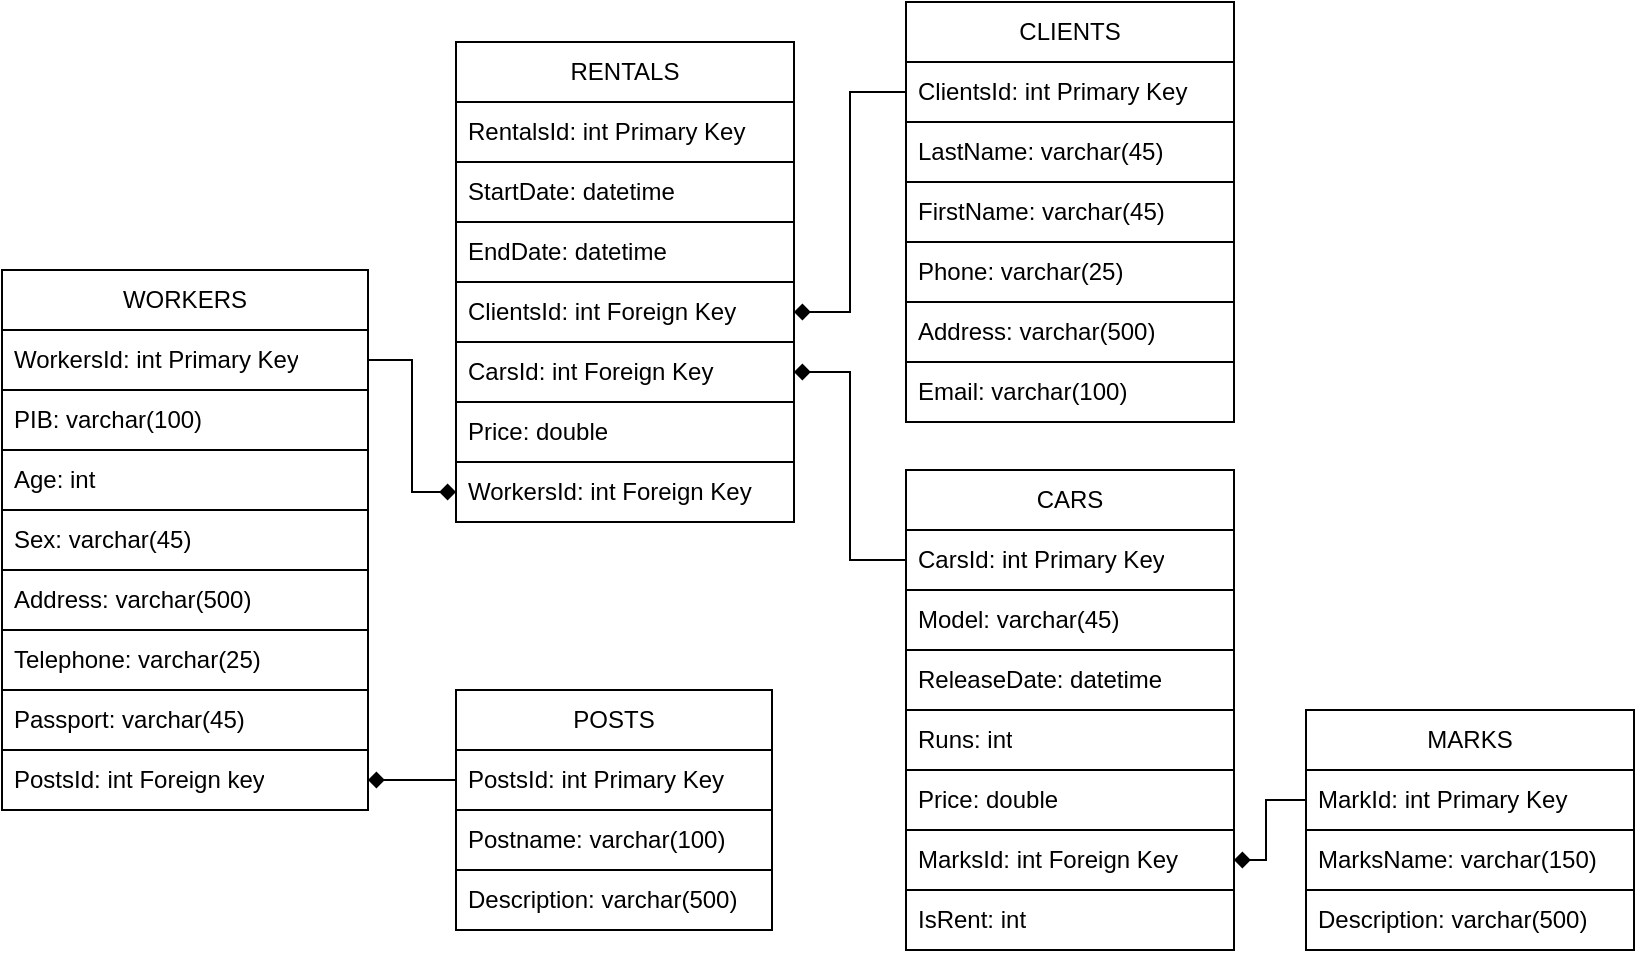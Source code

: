 <mxfile version="24.4.13" type="github">
  <diagram name="Page-1" id="ZCxUZjCs2w_mGWg6BgIN">
    <mxGraphModel dx="893" dy="579" grid="0" gridSize="10" guides="1" tooltips="1" connect="1" arrows="1" fold="1" page="1" pageScale="1" pageWidth="850" pageHeight="1100" math="0" shadow="0">
      <root>
        <mxCell id="0" />
        <mxCell id="1" parent="0" />
        <mxCell id="amekkk6pPUMmhFTjZdbN-1" value="&lt;div&gt;WORKERS&lt;/div&gt;" style="swimlane;fontStyle=0;childLayout=stackLayout;horizontal=1;startSize=30;horizontalStack=0;resizeParent=1;resizeParentMax=0;resizeLast=0;collapsible=1;marginBottom=0;whiteSpace=wrap;html=1;" vertex="1" parent="1">
          <mxGeometry x="24" y="293" width="183" height="270" as="geometry" />
        </mxCell>
        <mxCell id="amekkk6pPUMmhFTjZdbN-46" value="&lt;div&gt;WorkersId: int Primary Key&lt;br&gt;&lt;/div&gt;" style="text;strokeColor=default;fillColor=none;align=left;verticalAlign=middle;spacingLeft=4;spacingRight=4;overflow=hidden;points=[[0,0.5],[1,0.5]];portConstraint=eastwest;rotatable=0;whiteSpace=wrap;html=1;" vertex="1" parent="amekkk6pPUMmhFTjZdbN-1">
          <mxGeometry y="30" width="183" height="30" as="geometry" />
        </mxCell>
        <mxCell id="amekkk6pPUMmhFTjZdbN-3" value="PIB: varchar(100)" style="text;strokeColor=default;fillColor=none;align=left;verticalAlign=middle;spacingLeft=4;spacingRight=4;overflow=hidden;points=[[0,0.5],[1,0.5]];portConstraint=eastwest;rotatable=0;whiteSpace=wrap;html=1;" vertex="1" parent="amekkk6pPUMmhFTjZdbN-1">
          <mxGeometry y="60" width="183" height="30" as="geometry" />
        </mxCell>
        <mxCell id="amekkk6pPUMmhFTjZdbN-4" value="&lt;div&gt;Age: int&lt;br&gt;&lt;/div&gt;" style="text;strokeColor=default;fillColor=none;align=left;verticalAlign=middle;spacingLeft=4;spacingRight=4;overflow=hidden;points=[[0,0.5],[1,0.5]];portConstraint=eastwest;rotatable=0;whiteSpace=wrap;html=1;" vertex="1" parent="amekkk6pPUMmhFTjZdbN-1">
          <mxGeometry y="90" width="183" height="30" as="geometry" />
        </mxCell>
        <mxCell id="amekkk6pPUMmhFTjZdbN-5" value="Sex: varchar(45) " style="text;strokeColor=default;fillColor=none;align=left;verticalAlign=middle;spacingLeft=4;spacingRight=4;overflow=hidden;points=[[0,0.5],[1,0.5]];portConstraint=eastwest;rotatable=0;whiteSpace=wrap;html=1;" vertex="1" parent="amekkk6pPUMmhFTjZdbN-1">
          <mxGeometry y="120" width="183" height="30" as="geometry" />
        </mxCell>
        <mxCell id="amekkk6pPUMmhFTjZdbN-6" value="&lt;div&gt;Address: varchar(500)&lt;br&gt;&lt;/div&gt;" style="text;strokeColor=default;fillColor=none;align=left;verticalAlign=middle;spacingLeft=4;spacingRight=4;overflow=hidden;points=[[0,0.5],[1,0.5]];portConstraint=eastwest;rotatable=0;whiteSpace=wrap;html=1;" vertex="1" parent="amekkk6pPUMmhFTjZdbN-1">
          <mxGeometry y="150" width="183" height="30" as="geometry" />
        </mxCell>
        <mxCell id="amekkk6pPUMmhFTjZdbN-7" value="Telephone: varchar(25)" style="text;strokeColor=default;fillColor=none;align=left;verticalAlign=middle;spacingLeft=4;spacingRight=4;overflow=hidden;points=[[0,0.5],[1,0.5]];portConstraint=eastwest;rotatable=0;whiteSpace=wrap;html=1;" vertex="1" parent="amekkk6pPUMmhFTjZdbN-1">
          <mxGeometry y="180" width="183" height="30" as="geometry" />
        </mxCell>
        <mxCell id="amekkk6pPUMmhFTjZdbN-8" value="Passport: varchar(45)" style="text;strokeColor=default;fillColor=none;align=left;verticalAlign=middle;spacingLeft=4;spacingRight=4;overflow=hidden;points=[[0,0.5],[1,0.5]];portConstraint=eastwest;rotatable=0;whiteSpace=wrap;html=1;" vertex="1" parent="amekkk6pPUMmhFTjZdbN-1">
          <mxGeometry y="210" width="183" height="30" as="geometry" />
        </mxCell>
        <mxCell id="amekkk6pPUMmhFTjZdbN-9" value="PostsId: int Foreign key" style="text;strokeColor=default;fillColor=none;align=left;verticalAlign=middle;spacingLeft=4;spacingRight=4;overflow=hidden;points=[[0,0.5],[1,0.5]];portConstraint=eastwest;rotatable=0;whiteSpace=wrap;html=1;" vertex="1" parent="amekkk6pPUMmhFTjZdbN-1">
          <mxGeometry y="240" width="183" height="30" as="geometry" />
        </mxCell>
        <mxCell id="amekkk6pPUMmhFTjZdbN-10" value="POSTS" style="swimlane;fontStyle=0;childLayout=stackLayout;horizontal=1;startSize=30;horizontalStack=0;resizeParent=1;resizeParentMax=0;resizeLast=0;collapsible=1;marginBottom=0;whiteSpace=wrap;html=1;" vertex="1" parent="1">
          <mxGeometry x="251" y="503" width="158" height="120" as="geometry" />
        </mxCell>
        <mxCell id="amekkk6pPUMmhFTjZdbN-11" value="PostsId: int Primary Key " style="text;strokeColor=default;fillColor=none;align=left;verticalAlign=middle;spacingLeft=4;spacingRight=4;overflow=hidden;points=[[0,0.5],[1,0.5]];portConstraint=eastwest;rotatable=0;whiteSpace=wrap;html=1;" vertex="1" parent="amekkk6pPUMmhFTjZdbN-10">
          <mxGeometry y="30" width="158" height="30" as="geometry" />
        </mxCell>
        <mxCell id="amekkk6pPUMmhFTjZdbN-12" value="Postname: varchar(100)" style="text;strokeColor=default;fillColor=none;align=left;verticalAlign=middle;spacingLeft=4;spacingRight=4;overflow=hidden;points=[[0,0.5],[1,0.5]];portConstraint=eastwest;rotatable=0;whiteSpace=wrap;html=1;" vertex="1" parent="amekkk6pPUMmhFTjZdbN-10">
          <mxGeometry y="60" width="158" height="30" as="geometry" />
        </mxCell>
        <mxCell id="amekkk6pPUMmhFTjZdbN-13" value="Description: varchar(500)" style="text;strokeColor=default;fillColor=none;align=left;verticalAlign=middle;spacingLeft=4;spacingRight=4;overflow=hidden;points=[[0,0.5],[1,0.5]];portConstraint=eastwest;rotatable=0;whiteSpace=wrap;html=1;" vertex="1" parent="amekkk6pPUMmhFTjZdbN-10">
          <mxGeometry y="90" width="158" height="30" as="geometry" />
        </mxCell>
        <mxCell id="amekkk6pPUMmhFTjZdbN-14" style="edgeStyle=orthogonalEdgeStyle;rounded=0;orthogonalLoop=1;jettySize=auto;html=1;entryX=1;entryY=0.5;entryDx=0;entryDy=0;endArrow=diamond;endFill=1;exitX=0;exitY=0.5;exitDx=0;exitDy=0;" edge="1" parent="1" source="amekkk6pPUMmhFTjZdbN-11" target="amekkk6pPUMmhFTjZdbN-9">
          <mxGeometry relative="1" as="geometry" />
        </mxCell>
        <mxCell id="amekkk6pPUMmhFTjZdbN-15" value="RENTALS" style="swimlane;fontStyle=0;childLayout=stackLayout;horizontal=1;startSize=30;horizontalStack=0;resizeParent=1;resizeParentMax=0;resizeLast=0;collapsible=1;marginBottom=0;whiteSpace=wrap;html=1;" vertex="1" parent="1">
          <mxGeometry x="251" y="179" width="169" height="240" as="geometry" />
        </mxCell>
        <mxCell id="amekkk6pPUMmhFTjZdbN-16" value="RentalsId: int Primary Key" style="text;strokeColor=default;fillColor=none;align=left;verticalAlign=middle;spacingLeft=4;spacingRight=4;overflow=hidden;points=[[0,0.5],[1,0.5]];portConstraint=eastwest;rotatable=0;whiteSpace=wrap;html=1;" vertex="1" parent="amekkk6pPUMmhFTjZdbN-15">
          <mxGeometry y="30" width="169" height="30" as="geometry" />
        </mxCell>
        <mxCell id="amekkk6pPUMmhFTjZdbN-17" value="StartDate: datetime" style="text;strokeColor=default;fillColor=none;align=left;verticalAlign=middle;spacingLeft=4;spacingRight=4;overflow=hidden;points=[[0,0.5],[1,0.5]];portConstraint=eastwest;rotatable=0;whiteSpace=wrap;html=1;" vertex="1" parent="amekkk6pPUMmhFTjZdbN-15">
          <mxGeometry y="60" width="169" height="30" as="geometry" />
        </mxCell>
        <mxCell id="amekkk6pPUMmhFTjZdbN-18" value="EndDate: datetime" style="text;strokeColor=default;fillColor=none;align=left;verticalAlign=middle;spacingLeft=4;spacingRight=4;overflow=hidden;points=[[0,0.5],[1,0.5]];portConstraint=eastwest;rotatable=0;whiteSpace=wrap;html=1;" vertex="1" parent="amekkk6pPUMmhFTjZdbN-15">
          <mxGeometry y="90" width="169" height="30" as="geometry" />
        </mxCell>
        <mxCell id="amekkk6pPUMmhFTjZdbN-19" value="&lt;div&gt;ClientsId: int Foreign Key&lt;br&gt;&lt;/div&gt;" style="text;strokeColor=default;fillColor=none;align=left;verticalAlign=middle;spacingLeft=4;spacingRight=4;overflow=hidden;points=[[0,0.5],[1,0.5]];portConstraint=eastwest;rotatable=0;whiteSpace=wrap;html=1;" vertex="1" parent="amekkk6pPUMmhFTjZdbN-15">
          <mxGeometry y="120" width="169" height="30" as="geometry" />
        </mxCell>
        <mxCell id="amekkk6pPUMmhFTjZdbN-20" value="CarsId: int Foreign Key" style="text;strokeColor=default;fillColor=none;align=left;verticalAlign=middle;spacingLeft=4;spacingRight=4;overflow=hidden;points=[[0,0.5],[1,0.5]];portConstraint=eastwest;rotatable=0;whiteSpace=wrap;html=1;" vertex="1" parent="amekkk6pPUMmhFTjZdbN-15">
          <mxGeometry y="150" width="169" height="30" as="geometry" />
        </mxCell>
        <mxCell id="amekkk6pPUMmhFTjZdbN-21" value="Price: double" style="text;strokeColor=default;fillColor=none;align=left;verticalAlign=middle;spacingLeft=4;spacingRight=4;overflow=hidden;points=[[0,0.5],[1,0.5]];portConstraint=eastwest;rotatable=0;whiteSpace=wrap;html=1;" vertex="1" parent="amekkk6pPUMmhFTjZdbN-15">
          <mxGeometry y="180" width="169" height="30" as="geometry" />
        </mxCell>
        <mxCell id="amekkk6pPUMmhFTjZdbN-22" value="WorkersId: int Foreign Key" style="text;strokeColor=default;fillColor=none;align=left;verticalAlign=middle;spacingLeft=4;spacingRight=4;overflow=hidden;points=[[0,0.5],[1,0.5]];portConstraint=eastwest;rotatable=0;whiteSpace=wrap;html=1;" vertex="1" parent="amekkk6pPUMmhFTjZdbN-15">
          <mxGeometry y="210" width="169" height="30" as="geometry" />
        </mxCell>
        <mxCell id="amekkk6pPUMmhFTjZdbN-24" value="CARS" style="swimlane;fontStyle=0;childLayout=stackLayout;horizontal=1;startSize=30;horizontalStack=0;resizeParent=1;resizeParentMax=0;resizeLast=0;collapsible=1;marginBottom=0;whiteSpace=wrap;html=1;" vertex="1" parent="1">
          <mxGeometry x="476" y="393" width="164" height="240" as="geometry" />
        </mxCell>
        <mxCell id="amekkk6pPUMmhFTjZdbN-25" value="CarsId: int Primary Key" style="text;strokeColor=default;fillColor=none;align=left;verticalAlign=middle;spacingLeft=4;spacingRight=4;overflow=hidden;points=[[0,0.5],[1,0.5]];portConstraint=eastwest;rotatable=0;whiteSpace=wrap;html=1;" vertex="1" parent="amekkk6pPUMmhFTjZdbN-24">
          <mxGeometry y="30" width="164" height="30" as="geometry" />
        </mxCell>
        <mxCell id="amekkk6pPUMmhFTjZdbN-26" value="Model: varchar(45)" style="text;strokeColor=default;fillColor=none;align=left;verticalAlign=middle;spacingLeft=4;spacingRight=4;overflow=hidden;points=[[0,0.5],[1,0.5]];portConstraint=eastwest;rotatable=0;whiteSpace=wrap;html=1;" vertex="1" parent="amekkk6pPUMmhFTjZdbN-24">
          <mxGeometry y="60" width="164" height="30" as="geometry" />
        </mxCell>
        <mxCell id="amekkk6pPUMmhFTjZdbN-27" value="ReleaseDate: datetime" style="text;strokeColor=default;fillColor=none;align=left;verticalAlign=middle;spacingLeft=4;spacingRight=4;overflow=hidden;points=[[0,0.5],[1,0.5]];portConstraint=eastwest;rotatable=0;whiteSpace=wrap;html=1;" vertex="1" parent="amekkk6pPUMmhFTjZdbN-24">
          <mxGeometry y="90" width="164" height="30" as="geometry" />
        </mxCell>
        <mxCell id="amekkk6pPUMmhFTjZdbN-28" value="Runs: int" style="text;strokeColor=default;fillColor=none;align=left;verticalAlign=middle;spacingLeft=4;spacingRight=4;overflow=hidden;points=[[0,0.5],[1,0.5]];portConstraint=eastwest;rotatable=0;whiteSpace=wrap;html=1;" vertex="1" parent="amekkk6pPUMmhFTjZdbN-24">
          <mxGeometry y="120" width="164" height="30" as="geometry" />
        </mxCell>
        <mxCell id="amekkk6pPUMmhFTjZdbN-29" value="Price: double" style="text;strokeColor=default;fillColor=none;align=left;verticalAlign=middle;spacingLeft=4;spacingRight=4;overflow=hidden;points=[[0,0.5],[1,0.5]];portConstraint=eastwest;rotatable=0;whiteSpace=wrap;html=1;" vertex="1" parent="amekkk6pPUMmhFTjZdbN-24">
          <mxGeometry y="150" width="164" height="30" as="geometry" />
        </mxCell>
        <mxCell id="amekkk6pPUMmhFTjZdbN-30" value="MarksId: int Foreign Key" style="text;strokeColor=default;fillColor=none;align=left;verticalAlign=middle;spacingLeft=4;spacingRight=4;overflow=hidden;points=[[0,0.5],[1,0.5]];portConstraint=eastwest;rotatable=0;whiteSpace=wrap;html=1;" vertex="1" parent="amekkk6pPUMmhFTjZdbN-24">
          <mxGeometry y="180" width="164" height="30" as="geometry" />
        </mxCell>
        <mxCell id="amekkk6pPUMmhFTjZdbN-31" value="IsRent: int" style="text;strokeColor=default;fillColor=none;align=left;verticalAlign=middle;spacingLeft=4;spacingRight=4;overflow=hidden;points=[[0,0.5],[1,0.5]];portConstraint=eastwest;rotatable=0;whiteSpace=wrap;html=1;" vertex="1" parent="amekkk6pPUMmhFTjZdbN-24">
          <mxGeometry y="210" width="164" height="30" as="geometry" />
        </mxCell>
        <mxCell id="amekkk6pPUMmhFTjZdbN-32" value="CLIENTS" style="swimlane;fontStyle=0;childLayout=stackLayout;horizontal=1;startSize=30;horizontalStack=0;resizeParent=1;resizeParentMax=0;resizeLast=0;collapsible=1;marginBottom=0;whiteSpace=wrap;html=1;" vertex="1" parent="1">
          <mxGeometry x="476" y="159" width="164" height="210" as="geometry" />
        </mxCell>
        <mxCell id="amekkk6pPUMmhFTjZdbN-33" value="ClientsId: int Primary Key" style="text;strokeColor=default;fillColor=none;align=left;verticalAlign=middle;spacingLeft=4;spacingRight=4;overflow=hidden;points=[[0,0.5],[1,0.5]];portConstraint=eastwest;rotatable=0;whiteSpace=wrap;html=1;" vertex="1" parent="amekkk6pPUMmhFTjZdbN-32">
          <mxGeometry y="30" width="164" height="30" as="geometry" />
        </mxCell>
        <mxCell id="amekkk6pPUMmhFTjZdbN-34" value="LastName: varchar(45)" style="text;strokeColor=default;fillColor=none;align=left;verticalAlign=middle;spacingLeft=4;spacingRight=4;overflow=hidden;points=[[0,0.5],[1,0.5]];portConstraint=eastwest;rotatable=0;whiteSpace=wrap;html=1;" vertex="1" parent="amekkk6pPUMmhFTjZdbN-32">
          <mxGeometry y="60" width="164" height="30" as="geometry" />
        </mxCell>
        <mxCell id="amekkk6pPUMmhFTjZdbN-35" value="FirstName: varchar(45)" style="text;strokeColor=default;fillColor=none;align=left;verticalAlign=middle;spacingLeft=4;spacingRight=4;overflow=hidden;points=[[0,0.5],[1,0.5]];portConstraint=eastwest;rotatable=0;whiteSpace=wrap;html=1;" vertex="1" parent="amekkk6pPUMmhFTjZdbN-32">
          <mxGeometry y="90" width="164" height="30" as="geometry" />
        </mxCell>
        <mxCell id="amekkk6pPUMmhFTjZdbN-36" value="Phone: varchar(25)" style="text;strokeColor=default;fillColor=none;align=left;verticalAlign=middle;spacingLeft=4;spacingRight=4;overflow=hidden;points=[[0,0.5],[1,0.5]];portConstraint=eastwest;rotatable=0;whiteSpace=wrap;html=1;" vertex="1" parent="amekkk6pPUMmhFTjZdbN-32">
          <mxGeometry y="120" width="164" height="30" as="geometry" />
        </mxCell>
        <mxCell id="amekkk6pPUMmhFTjZdbN-37" value="Address: varchar(500)" style="text;strokeColor=default;fillColor=none;align=left;verticalAlign=middle;spacingLeft=4;spacingRight=4;overflow=hidden;points=[[0,0.5],[1,0.5]];portConstraint=eastwest;rotatable=0;whiteSpace=wrap;html=1;" vertex="1" parent="amekkk6pPUMmhFTjZdbN-32">
          <mxGeometry y="150" width="164" height="30" as="geometry" />
        </mxCell>
        <mxCell id="amekkk6pPUMmhFTjZdbN-38" value="Email: varchar(100)" style="text;strokeColor=default;fillColor=none;align=left;verticalAlign=middle;spacingLeft=4;spacingRight=4;overflow=hidden;points=[[0,0.5],[1,0.5]];portConstraint=eastwest;rotatable=0;whiteSpace=wrap;html=1;" vertex="1" parent="amekkk6pPUMmhFTjZdbN-32">
          <mxGeometry y="180" width="164" height="30" as="geometry" />
        </mxCell>
        <mxCell id="amekkk6pPUMmhFTjZdbN-39" style="edgeStyle=orthogonalEdgeStyle;rounded=0;orthogonalLoop=1;jettySize=auto;html=1;entryX=1;entryY=0.5;entryDx=0;entryDy=0;endArrow=diamond;endFill=1;" edge="1" parent="1" source="amekkk6pPUMmhFTjZdbN-33" target="amekkk6pPUMmhFTjZdbN-19">
          <mxGeometry relative="1" as="geometry" />
        </mxCell>
        <mxCell id="amekkk6pPUMmhFTjZdbN-40" style="edgeStyle=orthogonalEdgeStyle;rounded=0;orthogonalLoop=1;jettySize=auto;html=1;entryX=1;entryY=0.5;entryDx=0;entryDy=0;endArrow=diamond;endFill=1;" edge="1" parent="1" source="amekkk6pPUMmhFTjZdbN-25" target="amekkk6pPUMmhFTjZdbN-20">
          <mxGeometry relative="1" as="geometry" />
        </mxCell>
        <mxCell id="amekkk6pPUMmhFTjZdbN-41" value="MARKS" style="swimlane;fontStyle=0;childLayout=stackLayout;horizontal=1;startSize=30;horizontalStack=0;resizeParent=1;resizeParentMax=0;resizeLast=0;collapsible=1;marginBottom=0;whiteSpace=wrap;html=1;" vertex="1" parent="1">
          <mxGeometry x="676" y="513" width="164" height="120" as="geometry" />
        </mxCell>
        <mxCell id="amekkk6pPUMmhFTjZdbN-42" value="&lt;div&gt;MarkId: int Primary Key&lt;/div&gt;" style="text;strokeColor=default;fillColor=none;align=left;verticalAlign=middle;spacingLeft=4;spacingRight=4;overflow=hidden;points=[[0,0.5],[1,0.5]];portConstraint=eastwest;rotatable=0;whiteSpace=wrap;html=1;" vertex="1" parent="amekkk6pPUMmhFTjZdbN-41">
          <mxGeometry y="30" width="164" height="30" as="geometry" />
        </mxCell>
        <mxCell id="amekkk6pPUMmhFTjZdbN-43" value="MarksName: varchar(150)" style="text;strokeColor=default;fillColor=none;align=left;verticalAlign=middle;spacingLeft=4;spacingRight=4;overflow=hidden;points=[[0,0.5],[1,0.5]];portConstraint=eastwest;rotatable=0;whiteSpace=wrap;html=1;" vertex="1" parent="amekkk6pPUMmhFTjZdbN-41">
          <mxGeometry y="60" width="164" height="30" as="geometry" />
        </mxCell>
        <mxCell id="amekkk6pPUMmhFTjZdbN-44" value="Description: varchar(500)" style="text;strokeColor=default;fillColor=none;align=left;verticalAlign=middle;spacingLeft=4;spacingRight=4;overflow=hidden;points=[[0,0.5],[1,0.5]];portConstraint=eastwest;rotatable=0;whiteSpace=wrap;html=1;" vertex="1" parent="amekkk6pPUMmhFTjZdbN-41">
          <mxGeometry y="90" width="164" height="30" as="geometry" />
        </mxCell>
        <mxCell id="amekkk6pPUMmhFTjZdbN-45" style="edgeStyle=orthogonalEdgeStyle;rounded=0;orthogonalLoop=1;jettySize=auto;html=1;entryX=1;entryY=0.5;entryDx=0;entryDy=0;endArrow=diamond;endFill=1;" edge="1" parent="1" source="amekkk6pPUMmhFTjZdbN-42" target="amekkk6pPUMmhFTjZdbN-30">
          <mxGeometry relative="1" as="geometry" />
        </mxCell>
        <mxCell id="amekkk6pPUMmhFTjZdbN-48" style="edgeStyle=orthogonalEdgeStyle;rounded=0;orthogonalLoop=1;jettySize=auto;html=1;entryX=0;entryY=0.5;entryDx=0;entryDy=0;endArrow=diamond;endFill=1;" edge="1" parent="1" source="amekkk6pPUMmhFTjZdbN-46" target="amekkk6pPUMmhFTjZdbN-22">
          <mxGeometry relative="1" as="geometry" />
        </mxCell>
      </root>
    </mxGraphModel>
  </diagram>
</mxfile>
